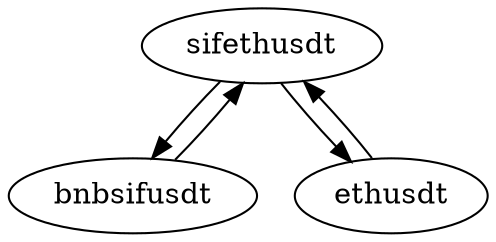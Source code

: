 digraph G {
    sifethusdt -> bnbsifusdt
    ethusdt -> sifethusdt
    sifethusdt -> ethusdt
    bnbsifusdt -> sifethusdt
}
